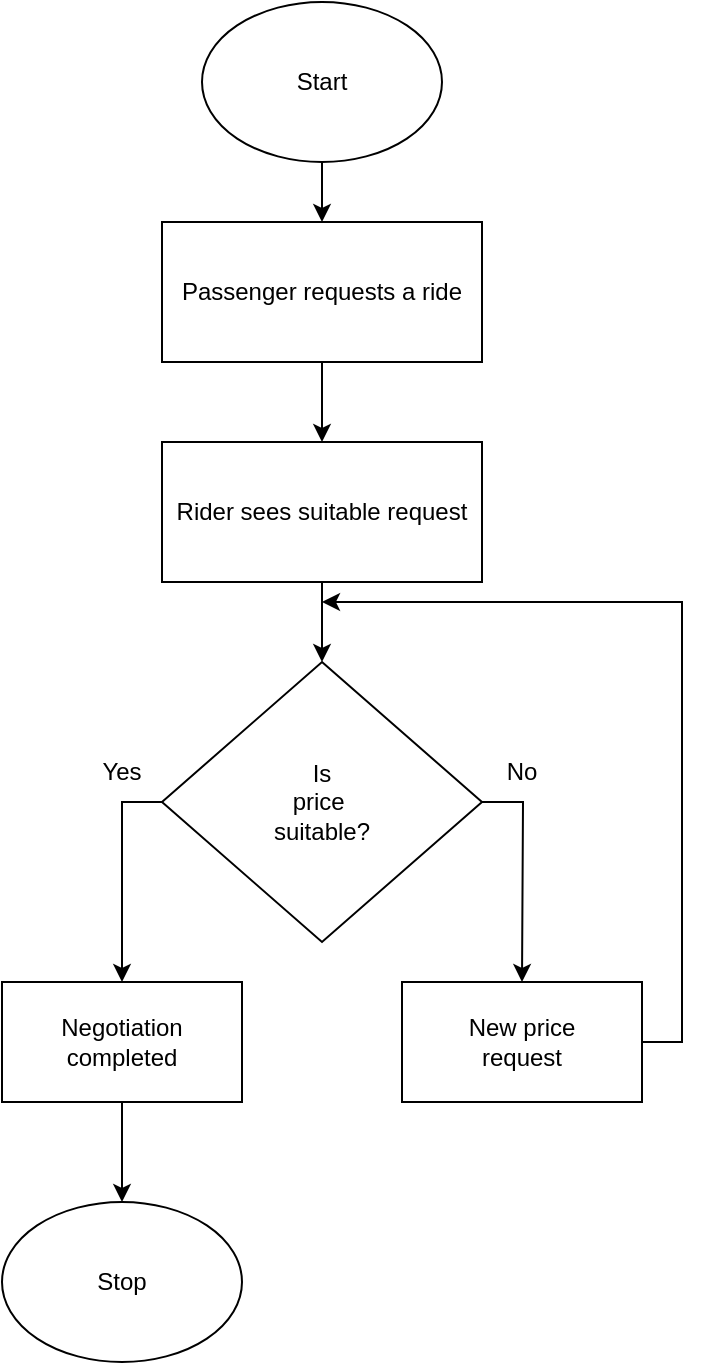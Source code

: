 <mxfile version="16.6.5" type="github">
  <diagram id="qrFzr8M6gn4D2GWuaVT7" name="Page-1">
    <mxGraphModel dx="629" dy="1666" grid="1" gridSize="10" guides="1" tooltips="1" connect="1" arrows="1" fold="1" page="1" pageScale="1" pageWidth="850" pageHeight="1100" math="0" shadow="0">
      <root>
        <mxCell id="0" />
        <mxCell id="1" parent="0" />
        <mxCell id="4ZwtrkOTb5vfzkqCPi4x-2" style="edgeStyle=orthogonalEdgeStyle;rounded=0;orthogonalLoop=1;jettySize=auto;html=1;entryX=0.5;entryY=0;entryDx=0;entryDy=0;" parent="1" source="b35UdGzB9y71jdkBOKCq-1" target="4ZwtrkOTb5vfzkqCPi4x-1" edge="1">
          <mxGeometry relative="1" as="geometry" />
        </mxCell>
        <mxCell id="b35UdGzB9y71jdkBOKCq-1" value="Start" style="ellipse;whiteSpace=wrap;html=1;" parent="1" vertex="1">
          <mxGeometry x="350" y="-40" width="120" height="80" as="geometry" />
        </mxCell>
        <mxCell id="b35UdGzB9y71jdkBOKCq-5" style="edgeStyle=orthogonalEdgeStyle;rounded=0;orthogonalLoop=1;jettySize=auto;html=1;entryX=0.5;entryY=0;entryDx=0;entryDy=0;" parent="1" source="b35UdGzB9y71jdkBOKCq-2" target="b35UdGzB9y71jdkBOKCq-4" edge="1">
          <mxGeometry relative="1" as="geometry" />
        </mxCell>
        <mxCell id="b35UdGzB9y71jdkBOKCq-2" value="Rider sees suitable request" style="rounded=0;whiteSpace=wrap;html=1;" parent="1" vertex="1">
          <mxGeometry x="330" y="180" width="160" height="70" as="geometry" />
        </mxCell>
        <mxCell id="b35UdGzB9y71jdkBOKCq-10" style="edgeStyle=orthogonalEdgeStyle;rounded=0;orthogonalLoop=1;jettySize=auto;html=1;" parent="1" source="b35UdGzB9y71jdkBOKCq-4" edge="1">
          <mxGeometry relative="1" as="geometry">
            <mxPoint x="510" y="450" as="targetPoint" />
          </mxGeometry>
        </mxCell>
        <mxCell id="b35UdGzB9y71jdkBOKCq-11" style="edgeStyle=orthogonalEdgeStyle;rounded=0;orthogonalLoop=1;jettySize=auto;html=1;" parent="1" source="b35UdGzB9y71jdkBOKCq-4" edge="1">
          <mxGeometry relative="1" as="geometry">
            <mxPoint x="310" y="450" as="targetPoint" />
          </mxGeometry>
        </mxCell>
        <mxCell id="b35UdGzB9y71jdkBOKCq-4" value="Is&lt;br&gt;price&amp;nbsp;&lt;br&gt;suitable?" style="rhombus;whiteSpace=wrap;html=1;" parent="1" vertex="1">
          <mxGeometry x="330" y="290" width="160" height="140" as="geometry" />
        </mxCell>
        <mxCell id="b35UdGzB9y71jdkBOKCq-12" style="edgeStyle=orthogonalEdgeStyle;rounded=0;orthogonalLoop=1;jettySize=auto;html=1;" parent="1" source="b35UdGzB9y71jdkBOKCq-6" edge="1">
          <mxGeometry relative="1" as="geometry">
            <mxPoint x="310" y="560" as="targetPoint" />
          </mxGeometry>
        </mxCell>
        <mxCell id="b35UdGzB9y71jdkBOKCq-6" value="Negotiation&lt;br&gt;completed" style="rounded=0;whiteSpace=wrap;html=1;" parent="1" vertex="1">
          <mxGeometry x="250" y="450" width="120" height="60" as="geometry" />
        </mxCell>
        <mxCell id="b35UdGzB9y71jdkBOKCq-15" style="edgeStyle=orthogonalEdgeStyle;rounded=0;orthogonalLoop=1;jettySize=auto;html=1;" parent="1" source="b35UdGzB9y71jdkBOKCq-7" edge="1">
          <mxGeometry relative="1" as="geometry">
            <mxPoint x="410" y="260" as="targetPoint" />
            <Array as="points">
              <mxPoint x="590" y="480" />
              <mxPoint x="590" y="260" />
            </Array>
          </mxGeometry>
        </mxCell>
        <mxCell id="b35UdGzB9y71jdkBOKCq-7" value="New price&lt;br&gt;request" style="rounded=0;whiteSpace=wrap;html=1;" parent="1" vertex="1">
          <mxGeometry x="450" y="450" width="120" height="60" as="geometry" />
        </mxCell>
        <mxCell id="b35UdGzB9y71jdkBOKCq-14" value="Stop" style="ellipse;whiteSpace=wrap;html=1;" parent="1" vertex="1">
          <mxGeometry x="250" y="560" width="120" height="80" as="geometry" />
        </mxCell>
        <mxCell id="4ZwtrkOTb5vfzkqCPi4x-3" style="edgeStyle=orthogonalEdgeStyle;rounded=0;orthogonalLoop=1;jettySize=auto;html=1;" parent="1" source="4ZwtrkOTb5vfzkqCPi4x-1" target="b35UdGzB9y71jdkBOKCq-2" edge="1">
          <mxGeometry relative="1" as="geometry" />
        </mxCell>
        <mxCell id="4ZwtrkOTb5vfzkqCPi4x-1" value="Passenger requests a ride" style="rounded=0;whiteSpace=wrap;html=1;" parent="1" vertex="1">
          <mxGeometry x="330" y="70" width="160" height="70" as="geometry" />
        </mxCell>
        <mxCell id="YBr54LqLQyho_J6SIAYH-1" value="Yes" style="text;html=1;strokeColor=none;fillColor=none;align=center;verticalAlign=middle;whiteSpace=wrap;rounded=0;" vertex="1" parent="1">
          <mxGeometry x="280" y="330" width="60" height="30" as="geometry" />
        </mxCell>
        <mxCell id="YBr54LqLQyho_J6SIAYH-2" value="No" style="text;html=1;strokeColor=none;fillColor=none;align=center;verticalAlign=middle;whiteSpace=wrap;rounded=0;" vertex="1" parent="1">
          <mxGeometry x="480" y="330" width="60" height="30" as="geometry" />
        </mxCell>
      </root>
    </mxGraphModel>
  </diagram>
</mxfile>
